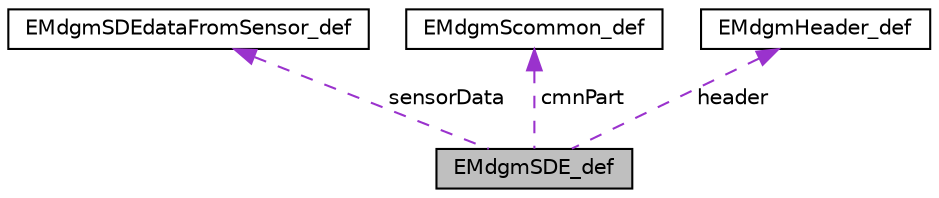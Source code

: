 digraph "EMdgmSDE_def"
{
 // LATEX_PDF_SIZE
  edge [fontname="Helvetica",fontsize="10",labelfontname="Helvetica",labelfontsize="10"];
  node [fontname="Helvetica",fontsize="10",shape=record];
  Node1 [label="EMdgmSDE_def",height=0.2,width=0.4,color="black", fillcolor="grey75", style="filled", fontcolor="black",tooltip="#SDE - Depth datagram."];
  Node2 -> Node1 [dir="back",color="darkorchid3",fontsize="10",style="dashed",label=" sensorData" ,fontname="Helvetica"];
  Node2 [label="EMdgmSDEdataFromSensor_def",height=0.2,width=0.4,color="black", fillcolor="white", style="filled",URL="$structEMdgmSDEdataFromSensor__def.html",tooltip="Part of depth datagram giving depth as used, offsets, scale factor and data as received from sensor (..."];
  Node3 -> Node1 [dir="back",color="darkorchid3",fontsize="10",style="dashed",label=" cmnPart" ,fontname="Helvetica"];
  Node3 [label="EMdgmScommon_def",height=0.2,width=0.4,color="black", fillcolor="white", style="filled",URL="$structEMdgmScommon__def.html",tooltip="Sensor (S) output datagram - common part for all external sensors."];
  Node4 -> Node1 [dir="back",color="darkorchid3",fontsize="10",style="dashed",label=" header" ,fontname="Helvetica"];
  Node4 [label="EMdgmHeader_def",height=0.2,width=0.4,color="black", fillcolor="white", style="filled",URL="$structEMdgmHeader__def.html",tooltip="Definition of general datagram header."];
}
